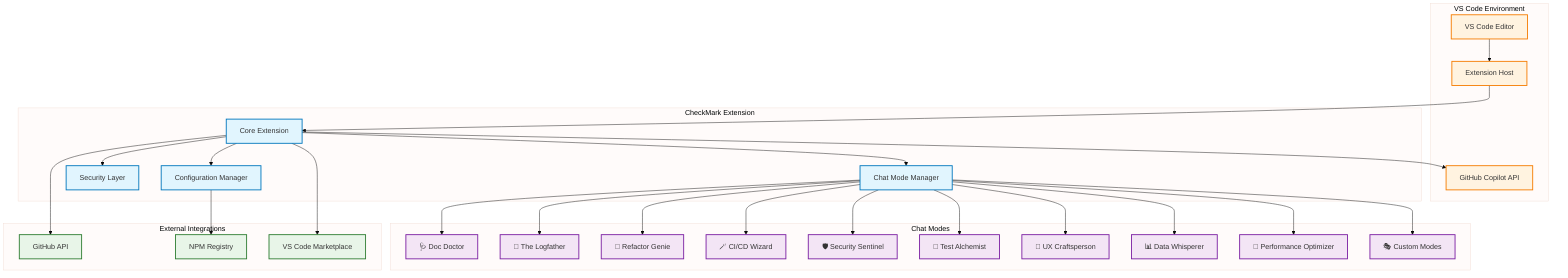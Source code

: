---
config:
  theme: base
  themeVariables:
    primaryColor: "#e1f5fe"
  accessibility:
    enabled: true
    ariaDescribedBy: "system-architecture-desc"
    ariaLabelledBy: "system-architecture-title"
---

%%{init: {"accessibility": {"enabled": true, "ariaDescribedBy": "system-architecture-desc", "ariaLabelledBy": "system-architecture-title", "ariaDescription": "System architecture diagram showing the CheckMark Copilot Extension components including VS Code environment, core extension, chat modes, and external integrations"}}}%%

graph TB
    subgraph "VS Code Environment"
        VSCode[VS Code Editor]
        CopilotAPI[GitHub Copilot API]
        ExtensionHost[Extension Host]
    end

    subgraph "CheckMark Extension"
        Core[Core Extension]
        ChatModes[Chat Mode Manager]
        Security[Security Layer]
        Config[Configuration Manager]
    end

    subgraph "Chat Modes"
        DocDoctor[🩺 Doc Doctor]
        TheLogfather[🔎 The Logfather]
        RefactorGenie[🧞 Refactor Genie]
        CICDWizard[🪄 CI/CD Wizard]
        SecuritySentinel[🛡️ Security Sentinel]
        TestAlchemist[🧪 Test Alchemist]
        UXCrafter[🎨 UX Craftsperson]
        DataWhisperer[📊 Data Whisperer]
        PerfOptimizer[🚀 Performance Optimizer]
        ModeCustom[🎭 Custom Modes]
    end

    subgraph "External Integrations"
        GitHub[GitHub API]
        NPM[NPM Registry]
        Marketplace[VS Code Marketplace]
    end

    VSCode --> ExtensionHost
    ExtensionHost --> Core
    Core --> ChatModes
    Core --> Security
    Core --> Config

    ChatModes --> DocDoctor
    ChatModes --> TheLogfather
    ChatModes --> RefactorGenie
    ChatModes --> CICDWizard
    ChatModes --> SecuritySentinel
    ChatModes --> TestAlchemist
    ChatModes --> UXCrafter
    ChatModes --> DataWhisperer
    ChatModes --> PerfOptimizer
    ChatModes --> ModeCustom

    Core --> CopilotAPI
    Core --> GitHub
    Config --> NPM
    Core --> Marketplace

    classDef coreComponent fill:#e1f5fe,stroke:#0277bd,stroke-width:2px
    classDef chatMode fill:#f3e5f5,stroke:#7b1fa2,stroke-width:2px
    classDef external fill:#e8f5e8,stroke:#2e7d32,stroke-width:2px
    classDef vscode fill:#fff3e0,stroke:#f57c00,stroke-width:2px

    class Core,ChatModes,Security,Config coreComponent
    class DocDoctor,TheLogfather,RefactorGenie,CICDWizard,SecuritySentinel,TestAlchemist,UXCrafter,DataWhisperer,PerfOptimizer,ModeCustom chatMode
    class GitHub,NPM,Marketplace external
    class VSCode,CopilotAPI,ExtensionHost vscode